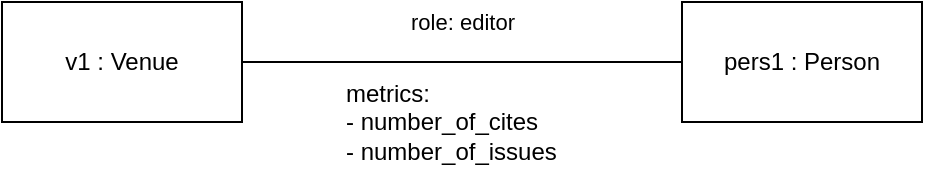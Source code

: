 <mxfile>
    <diagram id="G7odPaIqpWtZz-sVFlOE" name="Page-1">
        <mxGraphModel dx="2162" dy="568" grid="1" gridSize="10" guides="1" tooltips="1" connect="1" arrows="1" fold="1" page="1" pageScale="1" pageWidth="850" pageHeight="1100" math="0" shadow="0">
            <root>
                <mxCell id="0"/>
                <mxCell id="1" parent="0"/>
                <mxCell id="2" value="v1 : Venue" style="rounded=0;whiteSpace=wrap;html=1;" parent="1" vertex="1">
                    <mxGeometry x="60" y="40" width="120" height="60" as="geometry"/>
                </mxCell>
                <mxCell id="10" value="pers1 : Person" style="rounded=0;whiteSpace=wrap;html=1;" parent="1" vertex="1">
                    <mxGeometry x="400" y="40" width="120" height="60" as="geometry"/>
                </mxCell>
                <mxCell id="11" value="" style="endArrow=none;html=1;exitX=1;exitY=0.5;exitDx=0;exitDy=0;entryX=0;entryY=0.5;entryDx=0;entryDy=0;endFill=0;" parent="1" source="2" target="10" edge="1">
                    <mxGeometry width="50" height="50" relative="1" as="geometry">
                        <mxPoint x="330" y="100" as="sourcePoint"/>
                        <mxPoint x="300" y="180" as="targetPoint"/>
                    </mxGeometry>
                </mxCell>
                <mxCell id="13" value="role: editor" style="edgeLabel;html=1;align=center;verticalAlign=middle;resizable=0;points=[];" parent="11" vertex="1" connectable="0">
                    <mxGeometry x="0.164" y="-2" relative="1" as="geometry">
                        <mxPoint x="-18" y="-22" as="offset"/>
                    </mxGeometry>
                </mxCell>
                <mxCell id="14" value="metrics:&lt;br&gt;- number_of_cites&lt;br&gt;- number_of_issues" style="text;html=1;align=left;verticalAlign=middle;resizable=0;points=[];autosize=1;strokeColor=none;" vertex="1" parent="1">
                    <mxGeometry x="230" y="75" width="120" height="50" as="geometry"/>
                </mxCell>
            </root>
        </mxGraphModel>
    </diagram>
</mxfile>